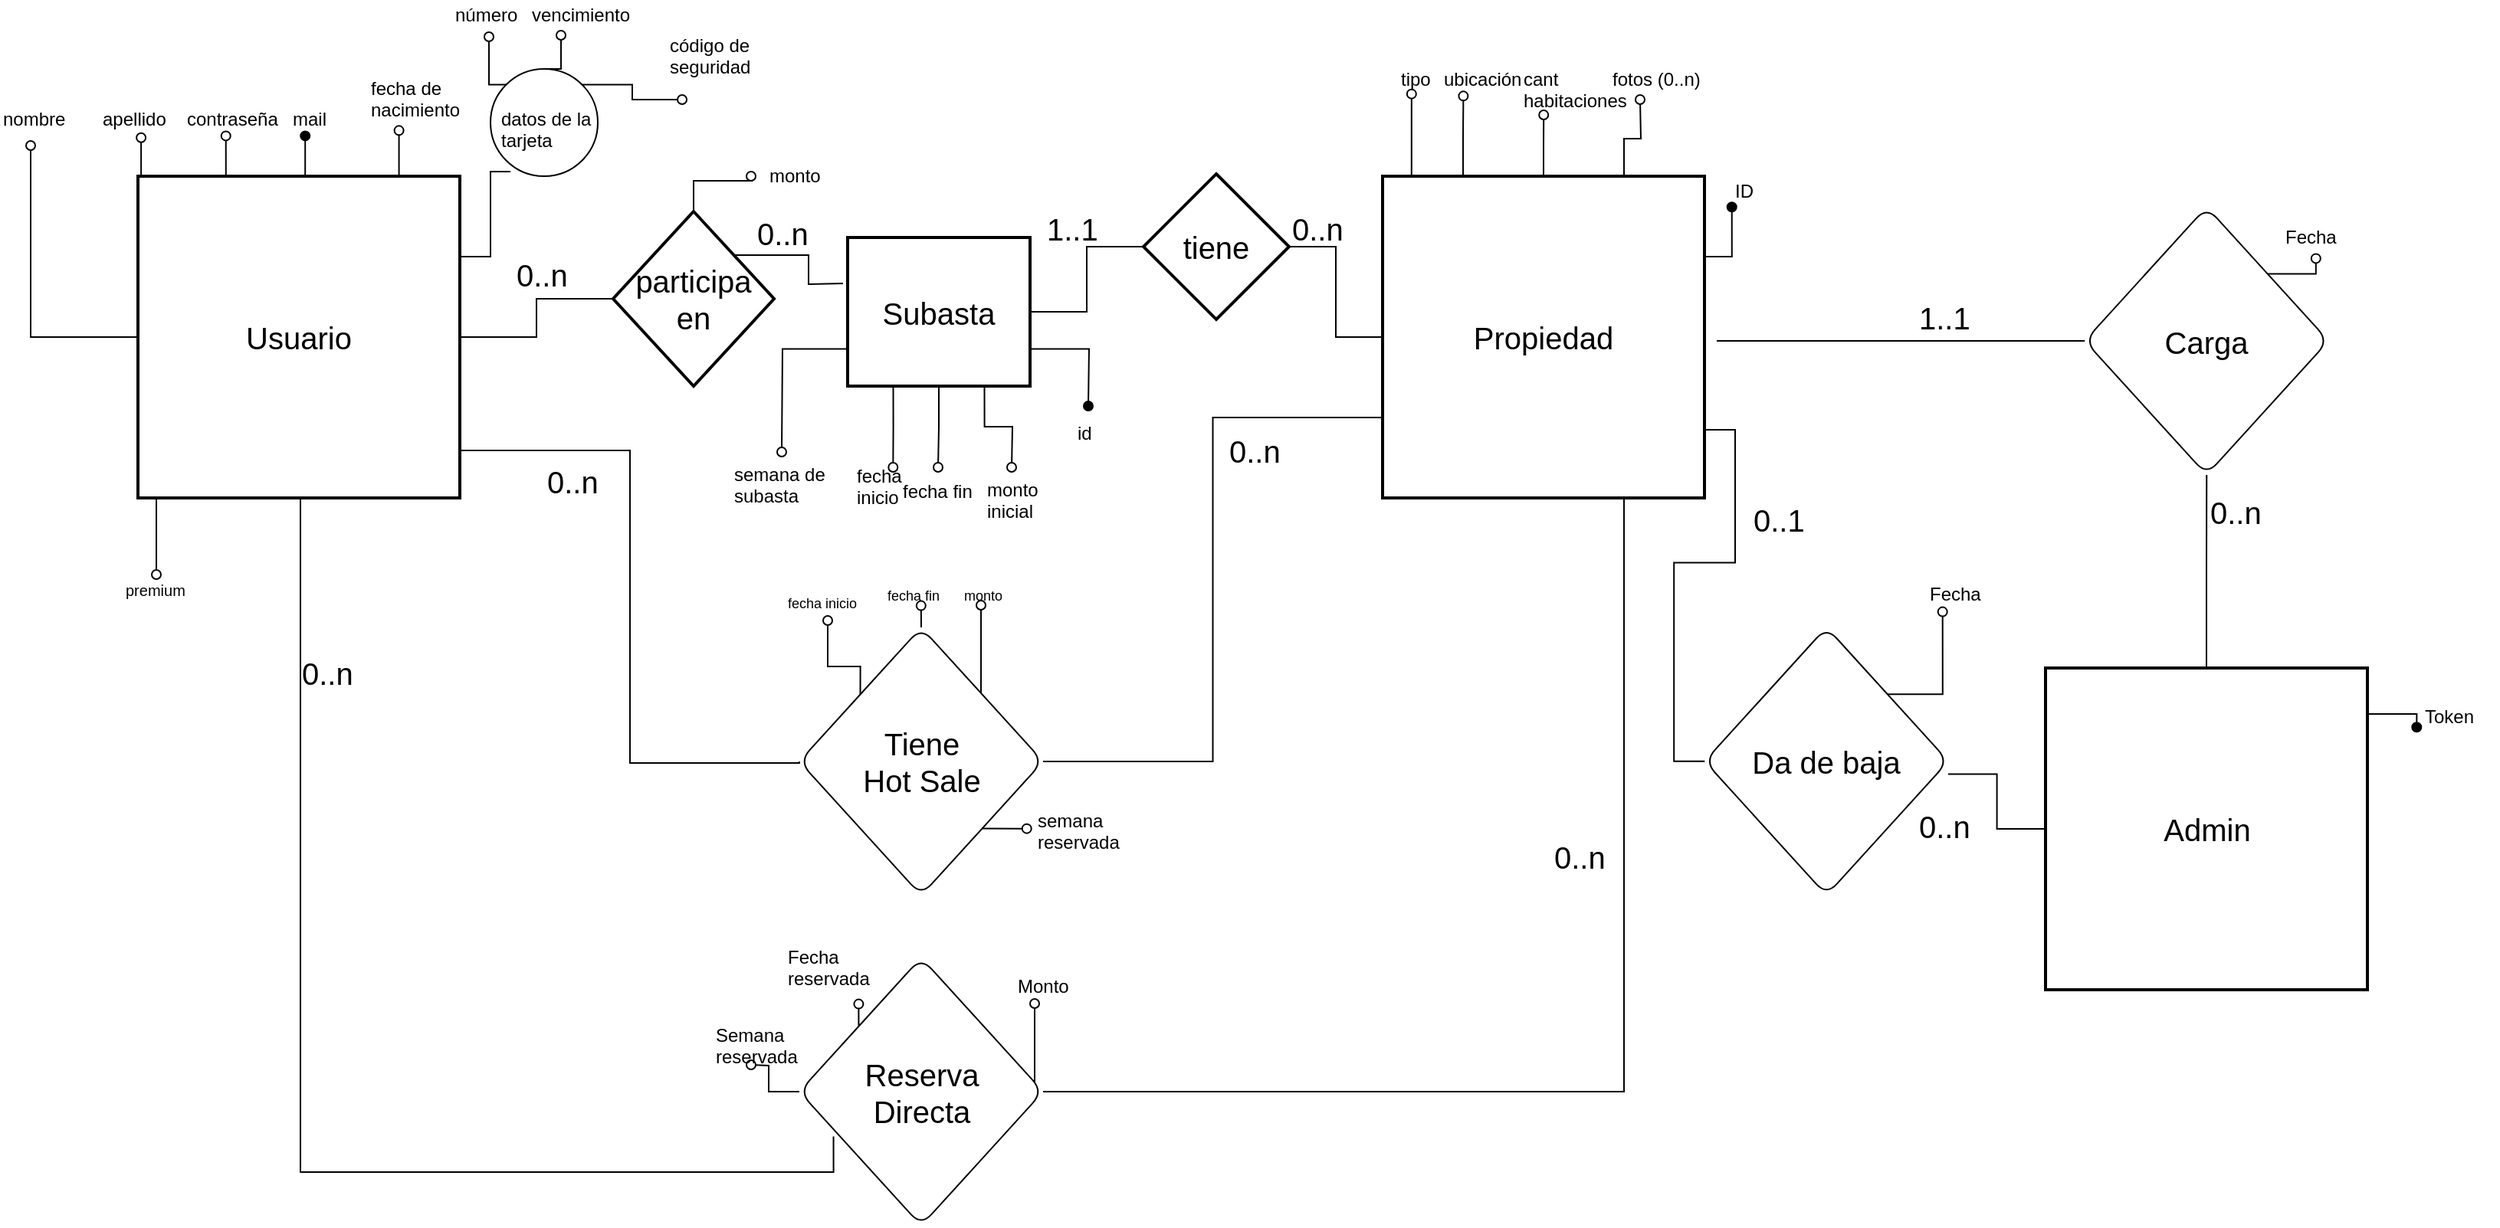 <mxfile version="10.6.7" type="device"><diagram id="D665N-db52aI_Gz46G7H" name="Page-1"><mxGraphModel dx="1667" dy="1604" grid="1" gridSize="10" guides="1" tooltips="1" connect="1" arrows="1" fold="1" page="1" pageScale="1" pageWidth="827" pageHeight="1169" math="0" shadow="0"><root><mxCell id="0"/><mxCell id="1" parent="0"/><mxCell id="ftoHiK1oF4cWpIkDRdAG-30" style="edgeStyle=orthogonalEdgeStyle;rounded=0;orthogonalLoop=1;jettySize=auto;html=1;exitX=1;exitY=0.25;exitDx=0;exitDy=0;entryX=0.186;entryY=0.957;entryDx=0;entryDy=0;entryPerimeter=0;endArrow=none;endFill=0;" parent="1" source="ftoHiK1oF4cWpIkDRdAG-1" target="ftoHiK1oF4cWpIkDRdAG-28" edge="1"><mxGeometry relative="1" as="geometry"/></mxCell><mxCell id="ftoHiK1oF4cWpIkDRdAG-39" style="edgeStyle=orthogonalEdgeStyle;rounded=0;orthogonalLoop=1;jettySize=auto;html=1;exitX=0.25;exitY=1;exitDx=0;exitDy=0;entryX=0.44;entryY=0;entryDx=0;entryDy=0;entryPerimeter=0;endArrow=oval;endFill=0;" parent="1" source="ftoHiK1oF4cWpIkDRdAG-1" target="ftoHiK1oF4cWpIkDRdAG-37" edge="1"><mxGeometry relative="1" as="geometry"><Array as="points"><mxPoint x="-98" y="-260"/></Array></mxGeometry></mxCell><mxCell id="ftoHiK1oF4cWpIkDRdAG-76" style="edgeStyle=orthogonalEdgeStyle;rounded=0;orthogonalLoop=1;jettySize=auto;html=1;entryX=0;entryY=0.5;entryDx=0;entryDy=0;endArrow=none;endFill=0;fontSize=9;" parent="1" source="ftoHiK1oF4cWpIkDRdAG-1" target="ftoHiK1oF4cWpIkDRdAG-75" edge="1"><mxGeometry relative="1" as="geometry"><Array as="points"><mxPoint x="211" y="-291"/><mxPoint x="211" y="-87"/></Array></mxGeometry></mxCell><mxCell id="ftoHiK1oF4cWpIkDRdAG-104" style="edgeStyle=orthogonalEdgeStyle;rounded=0;orthogonalLoop=1;jettySize=auto;html=1;entryX=0.14;entryY=0.667;entryDx=0;entryDy=0;entryPerimeter=0;endArrow=none;endFill=0;fontSize=9;" parent="1" source="ftoHiK1oF4cWpIkDRdAG-1" target="ftoHiK1oF4cWpIkDRdAG-96" edge="1"><mxGeometry relative="1" as="geometry"><Array as="points"><mxPoint x="-4" y="180"/><mxPoint x="344" y="180"/></Array></mxGeometry></mxCell><mxCell id="ftoHiK1oF4cWpIkDRdAG-124" style="edgeStyle=orthogonalEdgeStyle;rounded=0;orthogonalLoop=1;jettySize=auto;html=1;entryX=0.4;entryY=1.35;entryDx=0;entryDy=0;entryPerimeter=0;endArrow=oval;endFill=0;fontSize=12;" parent="1" source="ftoHiK1oF4cWpIkDRdAG-1" target="ftoHiK1oF4cWpIkDRdAG-7" edge="1"><mxGeometry relative="1" as="geometry"/></mxCell><mxCell id="ftoHiK1oF4cWpIkDRdAG-125" style="edgeStyle=orthogonalEdgeStyle;rounded=0;orthogonalLoop=1;jettySize=auto;html=1;exitX=0;exitY=0.25;exitDx=0;exitDy=0;entryX=0.541;entryY=1.094;entryDx=0;entryDy=0;entryPerimeter=0;endArrow=oval;endFill=0;fontSize=12;" parent="1" source="ftoHiK1oF4cWpIkDRdAG-1" target="ftoHiK1oF4cWpIkDRdAG-10" edge="1"><mxGeometry relative="1" as="geometry"><Array as="points"><mxPoint x="-108" y="-417"/></Array></mxGeometry></mxCell><mxCell id="ftoHiK1oF4cWpIkDRdAG-126" style="edgeStyle=orthogonalEdgeStyle;rounded=0;orthogonalLoop=1;jettySize=auto;html=1;exitX=0.25;exitY=0;exitDx=0;exitDy=0;entryX=0.456;entryY=1.035;entryDx=0;entryDy=0;entryPerimeter=0;endArrow=oval;endFill=0;fontSize=12;" parent="1" source="ftoHiK1oF4cWpIkDRdAG-1" target="ftoHiK1oF4cWpIkDRdAG-16" edge="1"><mxGeometry relative="1" as="geometry"/></mxCell><mxCell id="ftoHiK1oF4cWpIkDRdAG-127" style="edgeStyle=orthogonalEdgeStyle;rounded=0;orthogonalLoop=1;jettySize=auto;html=1;exitX=0.75;exitY=0;exitDx=0;exitDy=0;endArrow=oval;endFill=0;fontSize=12;" parent="1" source="ftoHiK1oF4cWpIkDRdAG-1" edge="1"><mxGeometry relative="1" as="geometry"><mxPoint x="60.294" y="-499.824" as="targetPoint"/></mxGeometry></mxCell><mxCell id="ftoHiK1oF4cWpIkDRdAG-128" style="edgeStyle=orthogonalEdgeStyle;rounded=0;orthogonalLoop=1;jettySize=auto;html=1;exitX=0.5;exitY=0;exitDx=0;exitDy=0;entryX=0.337;entryY=1.035;entryDx=0;entryDy=0;entryPerimeter=0;endArrow=oval;endFill=1;fontSize=12;" parent="1" source="ftoHiK1oF4cWpIkDRdAG-1" target="ftoHiK1oF4cWpIkDRdAG-13" edge="1"><mxGeometry relative="1" as="geometry"/></mxCell><mxCell id="kWnN4CEkkl-wpzqK_uxE-13" style="edgeStyle=orthogonalEdgeStyle;rounded=0;orthogonalLoop=1;jettySize=auto;html=1;exitX=1;exitY=0.5;exitDx=0;exitDy=0;entryX=0;entryY=0.5;entryDx=0;entryDy=0;endArrow=none;endFill=0;" edge="1" parent="1" source="ftoHiK1oF4cWpIkDRdAG-1" target="kWnN4CEkkl-wpzqK_uxE-12"><mxGeometry relative="1" as="geometry"/></mxCell><mxCell id="ftoHiK1oF4cWpIkDRdAG-1" value="&lt;font style=&quot;font-size: 20px&quot;&gt;Usuario&lt;/font&gt;" style="strokeWidth=2;rounded=1;arcSize=0;whiteSpace=wrap;html=1;align=center;fontSize=14;" parent="1" vertex="1"><mxGeometry x="-110" y="-470" width="210" height="210" as="geometry"/></mxCell><mxCell id="ftoHiK1oF4cWpIkDRdAG-7" value="&lt;font style=&quot;font-size: 12px;&quot;&gt;nombre&lt;/font&gt;" style="text;html=1;resizable=0;points=[];autosize=1;align=left;verticalAlign=top;spacingTop=-4;fontSize=12;" parent="1" vertex="1"><mxGeometry x="-200" y="-517" width="50" height="20" as="geometry"/></mxCell><mxCell id="ftoHiK1oF4cWpIkDRdAG-10" value="&lt;font style=&quot;font-size: 12px;&quot;&gt;apellido&lt;/font&gt;" style="text;html=1;resizable=0;points=[];autosize=1;align=left;verticalAlign=top;spacingTop=-4;fontSize=12;" parent="1" vertex="1"><mxGeometry x="-135" y="-517" width="50" height="20" as="geometry"/></mxCell><mxCell id="ftoHiK1oF4cWpIkDRdAG-13" value="&lt;span style=&quot;font-size: 12px;&quot;&gt;mail&lt;/span&gt;" style="text;html=1;resizable=0;points=[];autosize=1;align=left;verticalAlign=top;spacingTop=-4;fontSize=12;" parent="1" vertex="1"><mxGeometry x="-11" y="-517" width="30" height="20" as="geometry"/></mxCell><mxCell id="ftoHiK1oF4cWpIkDRdAG-16" value="&lt;span style=&quot;font-size: 12px;&quot;&gt;contraseña&lt;/span&gt;" style="text;html=1;resizable=0;points=[];autosize=1;align=left;verticalAlign=top;spacingTop=-4;fontSize=12;" parent="1" vertex="1"><mxGeometry x="-80" y="-517" width="60" height="20" as="geometry"/></mxCell><mxCell id="ftoHiK1oF4cWpIkDRdAG-19" value="&lt;span style=&quot;font-size: 12px;&quot;&gt;fecha de&lt;br style=&quot;font-size: 12px;&quot;&gt;nacimiento&lt;/span&gt;" style="text;html=1;resizable=0;points=[];autosize=1;align=left;verticalAlign=top;spacingTop=-4;fontSize=12;" parent="1" vertex="1"><mxGeometry x="40" y="-537" width="60" height="30" as="geometry"/></mxCell><mxCell id="ftoHiK1oF4cWpIkDRdAG-34" style="edgeStyle=orthogonalEdgeStyle;rounded=0;orthogonalLoop=1;jettySize=auto;html=1;exitX=0;exitY=0;exitDx=0;exitDy=0;entryX=0.48;entryY=1.2;entryDx=0;entryDy=0;entryPerimeter=0;endArrow=oval;endFill=0;fontSize=12;" parent="1" source="ftoHiK1oF4cWpIkDRdAG-28" target="ftoHiK1oF4cWpIkDRdAG-31" edge="1"><mxGeometry relative="1" as="geometry"/></mxCell><mxCell id="ftoHiK1oF4cWpIkDRdAG-35" style="edgeStyle=orthogonalEdgeStyle;rounded=0;orthogonalLoop=1;jettySize=auto;html=1;exitX=0.5;exitY=0;exitDx=0;exitDy=0;entryX=0.3;entryY=1.15;entryDx=0;entryDy=0;entryPerimeter=0;endArrow=oval;endFill=0;fontSize=12;" parent="1" source="ftoHiK1oF4cWpIkDRdAG-28" target="ftoHiK1oF4cWpIkDRdAG-33" edge="1"><mxGeometry relative="1" as="geometry"/></mxCell><mxCell id="ftoHiK1oF4cWpIkDRdAG-36" style="edgeStyle=orthogonalEdgeStyle;rounded=0;orthogonalLoop=1;jettySize=auto;html=1;exitX=1;exitY=0;exitDx=0;exitDy=0;entryX=0.167;entryY=0.9;entryDx=0;entryDy=0;entryPerimeter=0;endArrow=oval;endFill=0;fontSize=12;" parent="1" source="ftoHiK1oF4cWpIkDRdAG-28" target="ftoHiK1oF4cWpIkDRdAG-32" edge="1"><mxGeometry relative="1" as="geometry"/></mxCell><mxCell id="ftoHiK1oF4cWpIkDRdAG-28" value="" style="ellipse;whiteSpace=wrap;html=1;aspect=fixed;rounded=1;strokeWidth=1;fillColor=none;gradientColor=#ffffff;fontSize=12;" parent="1" vertex="1"><mxGeometry x="120" y="-540" width="70" height="70" as="geometry"/></mxCell><mxCell id="ftoHiK1oF4cWpIkDRdAG-29" value="&lt;font style=&quot;font-size: 12px;&quot;&gt;datos de la&lt;br style=&quot;font-size: 12px;&quot;&gt;tarjeta&lt;/font&gt;&lt;br style=&quot;font-size: 12px;&quot;&gt;" style="text;html=1;resizable=0;points=[];autosize=1;align=left;verticalAlign=top;spacingTop=-4;fontSize=12;" parent="1" vertex="1"><mxGeometry x="125" y="-517" width="60" height="30" as="geometry"/></mxCell><mxCell id="ftoHiK1oF4cWpIkDRdAG-31" value="&lt;span style=&quot;font-size: 12px;&quot;&gt;número&lt;/span&gt;&lt;br style=&quot;font-size: 12px;&quot;&gt;" style="text;html=1;resizable=0;points=[];autosize=1;align=left;verticalAlign=top;spacingTop=-4;fontSize=12;" parent="1" vertex="1"><mxGeometry x="95" y="-585" width="50" height="20" as="geometry"/></mxCell><mxCell id="ftoHiK1oF4cWpIkDRdAG-32" value="&lt;font style=&quot;font-size: 12px;&quot;&gt;código de&lt;br style=&quot;font-size: 12px;&quot;&gt;seguridad&lt;br style=&quot;font-size: 12px;&quot;&gt;&lt;/font&gt;&lt;br style=&quot;font-size: 12px;&quot;&gt;" style="text;html=1;resizable=0;points=[];autosize=1;align=left;verticalAlign=top;spacingTop=-4;fontSize=12;" parent="1" vertex="1"><mxGeometry x="235" y="-565" width="60" height="50" as="geometry"/></mxCell><mxCell id="ftoHiK1oF4cWpIkDRdAG-33" value="&lt;span style=&quot;font-size: 12px;&quot;&gt;vencimiento&lt;/span&gt;&lt;br style=&quot;font-size: 12px;&quot;&gt;" style="text;html=1;resizable=0;points=[];autosize=1;align=left;verticalAlign=top;spacingTop=-4;fontSize=12;" parent="1" vertex="1"><mxGeometry x="145" y="-585" width="70" height="20" as="geometry"/></mxCell><mxCell id="ftoHiK1oF4cWpIkDRdAG-37" value="&lt;span style=&quot;font-size: 10px&quot;&gt;premium&lt;/span&gt;&lt;br&gt;" style="text;html=1;resizable=0;points=[];autosize=1;align=left;verticalAlign=top;spacingTop=-4;" parent="1" vertex="1"><mxGeometry x="-120" y="-210" width="50" height="20" as="geometry"/></mxCell><mxCell id="ftoHiK1oF4cWpIkDRdAG-48" style="edgeStyle=orthogonalEdgeStyle;rounded=0;orthogonalLoop=1;jettySize=auto;html=1;exitX=0.25;exitY=0;exitDx=0;exitDy=0;entryX=0.297;entryY=0.966;entryDx=0;entryDy=0;entryPerimeter=0;endArrow=oval;endFill=0;fontSize=12;" parent="1" source="ftoHiK1oF4cWpIkDRdAG-41" target="ftoHiK1oF4cWpIkDRdAG-42" edge="1"><mxGeometry relative="1" as="geometry"><Array as="points"><mxPoint x="721" y="-470"/></Array></mxGeometry></mxCell><mxCell id="ftoHiK1oF4cWpIkDRdAG-49" style="edgeStyle=orthogonalEdgeStyle;rounded=0;orthogonalLoop=1;jettySize=auto;html=1;exitX=0.25;exitY=0;exitDx=0;exitDy=0;entryX=0.245;entryY=1.034;entryDx=0;entryDy=0;entryPerimeter=0;endArrow=oval;endFill=0;fontSize=12;" parent="1" source="ftoHiK1oF4cWpIkDRdAG-41" target="ftoHiK1oF4cWpIkDRdAG-43" edge="1"><mxGeometry relative="1" as="geometry"/></mxCell><mxCell id="ftoHiK1oF4cWpIkDRdAG-53" style="edgeStyle=orthogonalEdgeStyle;rounded=0;orthogonalLoop=1;jettySize=auto;html=1;exitX=0.5;exitY=0;exitDx=0;exitDy=0;endArrow=oval;endFill=0;fontSize=12;" parent="1" source="ftoHiK1oF4cWpIkDRdAG-41" edge="1"><mxGeometry relative="1" as="geometry"><mxPoint x="807.103" y="-510" as="targetPoint"/></mxGeometry></mxCell><mxCell id="ftoHiK1oF4cWpIkDRdAG-54" style="edgeStyle=orthogonalEdgeStyle;rounded=0;orthogonalLoop=1;jettySize=auto;html=1;exitX=0.75;exitY=0;exitDx=0;exitDy=0;endArrow=oval;endFill=0;fontSize=12;" parent="1" source="ftoHiK1oF4cWpIkDRdAG-41" edge="1"><mxGeometry relative="1" as="geometry"><mxPoint x="870" y="-520" as="targetPoint"/></mxGeometry></mxCell><mxCell id="ftoHiK1oF4cWpIkDRdAG-56" style="edgeStyle=orthogonalEdgeStyle;rounded=0;orthogonalLoop=1;jettySize=auto;html=1;exitX=1;exitY=0.25;exitDx=0;exitDy=0;endArrow=oval;endFill=1;fontSize=9;" parent="1" source="ftoHiK1oF4cWpIkDRdAG-41" edge="1"><mxGeometry relative="1" as="geometry"><mxPoint x="929.862" y="-449.897" as="targetPoint"/></mxGeometry></mxCell><mxCell id="kWnN4CEkkl-wpzqK_uxE-10" style="edgeStyle=orthogonalEdgeStyle;rounded=0;orthogonalLoop=1;jettySize=auto;html=1;entryX=1;entryY=0.5;entryDx=0;entryDy=0;endArrow=none;endFill=0;" edge="1" parent="1" source="ftoHiK1oF4cWpIkDRdAG-41" target="kWnN4CEkkl-wpzqK_uxE-9"><mxGeometry relative="1" as="geometry"/></mxCell><mxCell id="ftoHiK1oF4cWpIkDRdAG-41" value="&lt;font style=&quot;font-size: 20px&quot;&gt;Propiedad&lt;/font&gt;" style="strokeWidth=2;rounded=1;arcSize=0;whiteSpace=wrap;html=1;align=center;fontSize=14;" parent="1" vertex="1"><mxGeometry x="702" y="-470" width="210" height="210" as="geometry"/></mxCell><mxCell id="ftoHiK1oF4cWpIkDRdAG-42" value="&lt;span style=&quot;font-size: 12px;&quot;&gt;tipo&lt;/span&gt;&lt;br style=&quot;font-size: 12px;&quot;&gt;" style="text;html=1;resizable=0;points=[];autosize=1;align=left;verticalAlign=top;spacingTop=-4;fontSize=12;" parent="1" vertex="1"><mxGeometry x="712" y="-543" width="30" height="20" as="geometry"/></mxCell><mxCell id="ftoHiK1oF4cWpIkDRdAG-43" value="&lt;span style=&quot;font-size: 12px;&quot;&gt;ubicación&lt;/span&gt;&lt;br style=&quot;font-size: 12px;&quot;&gt;" style="text;html=1;resizable=0;points=[];autosize=1;align=left;verticalAlign=top;spacingTop=-4;fontSize=12;" parent="1" vertex="1"><mxGeometry x="740" y="-543" width="60" height="20" as="geometry"/></mxCell><mxCell id="ftoHiK1oF4cWpIkDRdAG-44" value="&lt;font style=&quot;font-size: 12px;&quot;&gt;cant&lt;br style=&quot;font-size: 12px;&quot;&gt;habitaciones&lt;/font&gt;&lt;br style=&quot;font-size: 12px;&quot;&gt;" style="text;html=1;resizable=0;points=[];autosize=1;align=left;verticalAlign=top;spacingTop=-4;fontSize=12;" parent="1" vertex="1"><mxGeometry x="792" y="-543" width="70" height="30" as="geometry"/></mxCell><mxCell id="ftoHiK1oF4cWpIkDRdAG-45" value="fotos (0..n)&lt;br style=&quot;font-size: 12px;&quot;&gt;" style="text;html=1;resizable=0;points=[];autosize=1;align=left;verticalAlign=top;spacingTop=-4;fontSize=12;" parent="1" vertex="1"><mxGeometry x="850" y="-543" width="60" height="10" as="geometry"/></mxCell><mxCell id="ftoHiK1oF4cWpIkDRdAG-47" value="ID" style="text;html=1;resizable=0;points=[];autosize=1;align=left;verticalAlign=top;spacingTop=-4;fontSize=12;" parent="1" vertex="1"><mxGeometry x="930" y="-470" width="20" height="10" as="geometry"/></mxCell><mxCell id="ftoHiK1oF4cWpIkDRdAG-78" style="edgeStyle=orthogonalEdgeStyle;rounded=0;orthogonalLoop=1;jettySize=auto;html=1;entryX=0;entryY=0.75;entryDx=0;entryDy=0;endArrow=none;endFill=0;fontSize=9;" parent="1" source="ftoHiK1oF4cWpIkDRdAG-75" target="ftoHiK1oF4cWpIkDRdAG-41" edge="1"><mxGeometry relative="1" as="geometry"/></mxCell><mxCell id="ftoHiK1oF4cWpIkDRdAG-91" style="edgeStyle=orthogonalEdgeStyle;rounded=0;orthogonalLoop=1;jettySize=auto;html=1;exitX=0;exitY=0;exitDx=0;exitDy=0;endArrow=oval;endFill=0;fontSize=9;" parent="1" source="ftoHiK1oF4cWpIkDRdAG-75" edge="1"><mxGeometry relative="1" as="geometry"><mxPoint x="340" y="-180" as="targetPoint"/><Array as="points"><mxPoint x="362" y="-150"/><mxPoint x="340" y="-150"/></Array></mxGeometry></mxCell><mxCell id="ftoHiK1oF4cWpIkDRdAG-92" style="edgeStyle=orthogonalEdgeStyle;rounded=0;orthogonalLoop=1;jettySize=auto;html=1;exitX=0.5;exitY=0;exitDx=0;exitDy=0;endArrow=oval;endFill=0;fontSize=9;" parent="1" source="ftoHiK1oF4cWpIkDRdAG-75" edge="1"><mxGeometry relative="1" as="geometry"><mxPoint x="400.897" y="-189.69" as="targetPoint"/></mxGeometry></mxCell><mxCell id="ftoHiK1oF4cWpIkDRdAG-95" style="edgeStyle=orthogonalEdgeStyle;rounded=0;orthogonalLoop=1;jettySize=auto;html=1;endArrow=oval;endFill=0;fontSize=9;" parent="1" source="ftoHiK1oF4cWpIkDRdAG-75" edge="1"><mxGeometry relative="1" as="geometry"><mxPoint x="440" y="-190" as="targetPoint"/><Array as="points"><mxPoint x="440" y="-175"/><mxPoint x="440" y="-175"/></Array></mxGeometry></mxCell><mxCell id="kWnN4CEkkl-wpzqK_uxE-20" style="edgeStyle=orthogonalEdgeStyle;rounded=0;orthogonalLoop=1;jettySize=auto;html=1;exitX=1;exitY=1;exitDx=0;exitDy=0;endArrow=oval;endFill=0;" edge="1" parent="1" source="ftoHiK1oF4cWpIkDRdAG-75"><mxGeometry relative="1" as="geometry"><mxPoint x="469.862" y="-44.172" as="targetPoint"/></mxGeometry></mxCell><mxCell id="ftoHiK1oF4cWpIkDRdAG-75" value="&lt;font style=&quot;font-size: 20px&quot;&gt;Tiene&lt;br&gt;Hot Sale&lt;br&gt;&lt;/font&gt;" style="rhombus;whiteSpace=wrap;html=1;rounded=1;strokeWidth=1;fillColor=none;gradientColor=#ffffff;fontSize=9;" parent="1" vertex="1"><mxGeometry x="321.5" y="-175.5" width="159" height="175" as="geometry"/></mxCell><mxCell id="ftoHiK1oF4cWpIkDRdAG-79" value="&lt;font style=&quot;font-size: 20px&quot;&gt;0..n&lt;/font&gt;" style="text;html=1;resizable=0;points=[];autosize=1;align=left;verticalAlign=top;spacingTop=-4;fontSize=9;" parent="1" vertex="1"><mxGeometry x="155" y="-285" width="50" height="20" as="geometry"/></mxCell><mxCell id="ftoHiK1oF4cWpIkDRdAG-80" value="&lt;font style=&quot;font-size: 20px&quot;&gt;0..n&lt;/font&gt;" style="text;html=1;resizable=0;points=[];autosize=1;align=left;verticalAlign=top;spacingTop=-4;fontSize=9;" parent="1" vertex="1"><mxGeometry x="600" y="-305" width="50" height="20" as="geometry"/></mxCell><mxCell id="ftoHiK1oF4cWpIkDRdAG-81" value="fecha inicio" style="text;html=1;resizable=0;points=[];autosize=1;align=left;verticalAlign=top;spacingTop=-4;fontSize=9;" parent="1" vertex="1"><mxGeometry x="312" y="-199.5" width="60" height="10" as="geometry"/></mxCell><mxCell id="ftoHiK1oF4cWpIkDRdAG-82" value="fecha fin" style="text;html=1;resizable=0;points=[];autosize=1;align=left;verticalAlign=top;spacingTop=-4;fontSize=9;" parent="1" vertex="1"><mxGeometry x="377" y="-204.5" width="50" height="10" as="geometry"/></mxCell><mxCell id="ftoHiK1oF4cWpIkDRdAG-83" value="monto" style="text;html=1;resizable=0;points=[];autosize=1;align=left;verticalAlign=top;spacingTop=-4;fontSize=9;" parent="1" vertex="1"><mxGeometry x="427" y="-204.5" width="40" height="10" as="geometry"/></mxCell><mxCell id="ftoHiK1oF4cWpIkDRdAG-100" style="edgeStyle=orthogonalEdgeStyle;rounded=0;orthogonalLoop=1;jettySize=auto;html=1;endArrow=oval;endFill=0;fontSize=12;" parent="1" source="ftoHiK1oF4cWpIkDRdAG-96" edge="1"><mxGeometry relative="1" as="geometry"><mxPoint x="290" y="110.0" as="targetPoint"/></mxGeometry></mxCell><mxCell id="ftoHiK1oF4cWpIkDRdAG-101" style="edgeStyle=orthogonalEdgeStyle;rounded=0;orthogonalLoop=1;jettySize=auto;html=1;exitX=0;exitY=0;exitDx=0;exitDy=0;endArrow=oval;endFill=0;fontSize=12;" parent="1" source="ftoHiK1oF4cWpIkDRdAG-96" edge="1"><mxGeometry relative="1" as="geometry"><mxPoint x="360.207" y="70.31" as="targetPoint"/></mxGeometry></mxCell><mxCell id="ftoHiK1oF4cWpIkDRdAG-103" style="edgeStyle=orthogonalEdgeStyle;rounded=0;orthogonalLoop=1;jettySize=auto;html=1;endArrow=oval;endFill=0;fontSize=12;" parent="1" source="ftoHiK1oF4cWpIkDRdAG-96" edge="1"><mxGeometry relative="1" as="geometry"><mxPoint x="475" y="70" as="targetPoint"/><Array as="points"><mxPoint x="460" y="120"/><mxPoint x="460" y="120"/></Array></mxGeometry></mxCell><mxCell id="ftoHiK1oF4cWpIkDRdAG-107" style="edgeStyle=orthogonalEdgeStyle;rounded=0;orthogonalLoop=1;jettySize=auto;html=1;entryX=0.75;entryY=1;entryDx=0;entryDy=0;endArrow=none;endFill=0;fontSize=9;" parent="1" source="ftoHiK1oF4cWpIkDRdAG-96" target="ftoHiK1oF4cWpIkDRdAG-41" edge="1"><mxGeometry relative="1" as="geometry"/></mxCell><mxCell id="ftoHiK1oF4cWpIkDRdAG-96" value="&lt;font style=&quot;font-size: 20px&quot;&gt;Reserva&lt;br&gt;Directa&lt;br&gt;&lt;/font&gt;" style="rhombus;whiteSpace=wrap;html=1;rounded=1;strokeWidth=1;fillColor=none;gradientColor=#ffffff;fontSize=9;" parent="1" vertex="1"><mxGeometry x="321.5" y="40" width="159" height="175" as="geometry"/></mxCell><mxCell id="ftoHiK1oF4cWpIkDRdAG-97" value="Semana&lt;br style=&quot;font-size: 12px;&quot;&gt;reservada&lt;br style=&quot;font-size: 12px;&quot;&gt;" style="text;html=1;resizable=0;points=[];autosize=1;align=left;verticalAlign=top;spacingTop=-4;fontSize=12;" parent="1" vertex="1"><mxGeometry x="265" y="81" width="60" height="20" as="geometry"/></mxCell><mxCell id="ftoHiK1oF4cWpIkDRdAG-98" value="Fecha&lt;br style=&quot;font-size: 12px;&quot;&gt;reservada&lt;br style=&quot;font-size: 12px;&quot;&gt;" style="text;html=1;resizable=0;points=[];autosize=1;align=left;verticalAlign=top;spacingTop=-4;fontSize=12;" parent="1" vertex="1"><mxGeometry x="312" y="30" width="60" height="20" as="geometry"/></mxCell><mxCell id="ftoHiK1oF4cWpIkDRdAG-99" value="Monto" style="text;html=1;resizable=0;points=[];autosize=1;align=left;verticalAlign=top;spacingTop=-4;fontSize=12;" parent="1" vertex="1"><mxGeometry x="462" y="49" width="40" height="10" as="geometry"/></mxCell><mxCell id="ftoHiK1oF4cWpIkDRdAG-106" value="&lt;font style=&quot;font-size: 20px&quot;&gt;0..n&lt;/font&gt;" style="text;html=1;resizable=0;points=[];autosize=1;align=left;verticalAlign=top;spacingTop=-4;fontSize=9;" parent="1" vertex="1"><mxGeometry x="-5" y="-160" width="50" height="20" as="geometry"/></mxCell><mxCell id="ftoHiK1oF4cWpIkDRdAG-108" value="&lt;font style=&quot;font-size: 20px&quot;&gt;0..n&lt;/font&gt;" style="text;html=1;resizable=0;points=[];autosize=1;align=left;verticalAlign=top;spacingTop=-4;fontSize=9;" parent="1" vertex="1"><mxGeometry x="812.206" y="-40" width="50" height="20" as="geometry"/></mxCell><mxCell id="ftoHiK1oF4cWpIkDRdAG-113" style="edgeStyle=orthogonalEdgeStyle;rounded=0;orthogonalLoop=1;jettySize=auto;html=1;exitX=1;exitY=0.25;exitDx=0;exitDy=0;entryX=-0.067;entryY=0.833;entryDx=0;entryDy=0;entryPerimeter=0;endArrow=oval;endFill=1;fontSize=9;" parent="1" source="ftoHiK1oF4cWpIkDRdAG-109" target="ftoHiK1oF4cWpIkDRdAG-111" edge="1"><mxGeometry relative="1" as="geometry"><Array as="points"><mxPoint x="1345" y="-119"/></Array></mxGeometry></mxCell><mxCell id="ftoHiK1oF4cWpIkDRdAG-117" style="edgeStyle=orthogonalEdgeStyle;rounded=0;orthogonalLoop=1;jettySize=auto;html=1;entryX=0.5;entryY=1;entryDx=0;entryDy=0;endArrow=none;endFill=0;fontSize=9;" parent="1" source="ftoHiK1oF4cWpIkDRdAG-109" target="ftoHiK1oF4cWpIkDRdAG-115" edge="1"><mxGeometry relative="1" as="geometry"/></mxCell><mxCell id="ftoHiK1oF4cWpIkDRdAG-119" style="edgeStyle=orthogonalEdgeStyle;rounded=0;orthogonalLoop=1;jettySize=auto;html=1;entryX=0.999;entryY=0.548;entryDx=0;entryDy=0;entryPerimeter=0;endArrow=none;endFill=0;fontSize=9;" parent="1" source="ftoHiK1oF4cWpIkDRdAG-109" target="ftoHiK1oF4cWpIkDRdAG-116" edge="1"><mxGeometry relative="1" as="geometry"/></mxCell><mxCell id="ftoHiK1oF4cWpIkDRdAG-109" value="&lt;font style=&quot;font-size: 20px&quot;&gt;Admin&lt;/font&gt;" style="strokeWidth=2;rounded=1;arcSize=0;whiteSpace=wrap;html=1;align=center;fontSize=14;" parent="1" vertex="1"><mxGeometry x="1134.5" y="-149" width="210" height="210" as="geometry"/></mxCell><mxCell id="ftoHiK1oF4cWpIkDRdAG-111" value="Token" style="text;html=1;resizable=0;points=[];autosize=1;align=left;verticalAlign=top;spacingTop=-4;fontSize=12;" parent="1" vertex="1"><mxGeometry x="1380" y="-127" width="50" height="20" as="geometry"/></mxCell><mxCell id="ftoHiK1oF4cWpIkDRdAG-118" style="edgeStyle=orthogonalEdgeStyle;rounded=0;orthogonalLoop=1;jettySize=auto;html=1;endArrow=none;endFill=0;fontSize=9;" parent="1" source="ftoHiK1oF4cWpIkDRdAG-115" edge="1"><mxGeometry relative="1" as="geometry"><mxPoint x="920" y="-362.5" as="targetPoint"/></mxGeometry></mxCell><mxCell id="ftoHiK1oF4cWpIkDRdAG-139" style="edgeStyle=orthogonalEdgeStyle;rounded=0;orthogonalLoop=1;jettySize=auto;html=1;exitX=1;exitY=0;exitDx=0;exitDy=0;entryX=0.438;entryY=1.185;entryDx=0;entryDy=0;entryPerimeter=0;endArrow=oval;endFill=0;fontSize=12;" parent="1" source="ftoHiK1oF4cWpIkDRdAG-115" target="ftoHiK1oF4cWpIkDRdAG-133" edge="1"><mxGeometry relative="1" as="geometry"/></mxCell><mxCell id="ftoHiK1oF4cWpIkDRdAG-115" value="&lt;font style=&quot;font-size: 20px&quot;&gt;Carga&lt;br&gt;&lt;/font&gt;" style="rhombus;whiteSpace=wrap;html=1;rounded=1;strokeWidth=1;fillColor=none;gradientColor=#ffffff;fontSize=9;" parent="1" vertex="1"><mxGeometry x="1160.118" y="-450" width="159" height="175" as="geometry"/></mxCell><mxCell id="ftoHiK1oF4cWpIkDRdAG-120" style="edgeStyle=orthogonalEdgeStyle;rounded=0;orthogonalLoop=1;jettySize=auto;html=1;entryX=1;entryY=0.788;entryDx=0;entryDy=0;entryPerimeter=0;endArrow=none;endFill=0;fontSize=9;" parent="1" source="ftoHiK1oF4cWpIkDRdAG-116" target="ftoHiK1oF4cWpIkDRdAG-41" edge="1"><mxGeometry relative="1" as="geometry"/></mxCell><mxCell id="ftoHiK1oF4cWpIkDRdAG-138" style="edgeStyle=orthogonalEdgeStyle;rounded=0;orthogonalLoop=1;jettySize=auto;html=1;exitX=1;exitY=0;exitDx=0;exitDy=0;entryX=0.207;entryY=1.065;entryDx=0;entryDy=0;entryPerimeter=0;endArrow=oval;endFill=0;fontSize=12;" parent="1" source="ftoHiK1oF4cWpIkDRdAG-116" target="ftoHiK1oF4cWpIkDRdAG-137" edge="1"><mxGeometry relative="1" as="geometry"><Array as="points"><mxPoint x="1067" y="-132"/></Array></mxGeometry></mxCell><mxCell id="ftoHiK1oF4cWpIkDRdAG-116" value="&lt;font style=&quot;font-size: 20px&quot;&gt;Da de baja&lt;br&gt;&lt;/font&gt;" style="rhombus;whiteSpace=wrap;html=1;rounded=1;strokeWidth=1;fillColor=none;gradientColor=#ffffff;fontSize=9;" parent="1" vertex="1"><mxGeometry x="912.118" y="-175.647" width="159" height="175" as="geometry"/></mxCell><mxCell id="ftoHiK1oF4cWpIkDRdAG-121" value="&lt;font style=&quot;font-size: 20px&quot;&gt;1..1&lt;/font&gt;" style="text;html=1;resizable=0;points=[];autosize=1;align=left;verticalAlign=top;spacingTop=-4;fontSize=9;" parent="1" vertex="1"><mxGeometry x="1050.206" y="-392.5" width="50" height="20" as="geometry"/></mxCell><mxCell id="ftoHiK1oF4cWpIkDRdAG-122" value="&lt;font style=&quot;font-size: 20px&quot;&gt;0..1&lt;/font&gt;" style="text;html=1;resizable=0;points=[];autosize=1;align=left;verticalAlign=top;spacingTop=-4;fontSize=9;" parent="1" vertex="1"><mxGeometry x="941.706" y="-260" width="50" height="20" as="geometry"/></mxCell><mxCell id="ftoHiK1oF4cWpIkDRdAG-133" value="Fecha" style="text;html=1;resizable=0;points=[];autosize=1;align=left;verticalAlign=top;spacingTop=-4;fontSize=12;" parent="1" vertex="1"><mxGeometry x="1289" y="-440" width="50" height="20" as="geometry"/></mxCell><mxCell id="ftoHiK1oF4cWpIkDRdAG-137" value="Fecha" style="text;html=1;resizable=0;points=[];autosize=1;align=left;verticalAlign=top;spacingTop=-4;fontSize=12;" parent="1" vertex="1"><mxGeometry x="1057" y="-207" width="50" height="20" as="geometry"/></mxCell><mxCell id="ftoHiK1oF4cWpIkDRdAG-140" value="&lt;font style=&quot;font-size: 20px&quot;&gt;0..n&lt;/font&gt;" style="text;html=1;resizable=0;points=[];autosize=1;align=left;verticalAlign=top;spacingTop=-4;fontSize=9;" parent="1" vertex="1"><mxGeometry x="1050.206" y="-60" width="50" height="20" as="geometry"/></mxCell><mxCell id="ftoHiK1oF4cWpIkDRdAG-141" value="&lt;font style=&quot;font-size: 20px&quot;&gt;0..n&lt;/font&gt;" style="text;html=1;resizable=0;points=[];autosize=1;align=left;verticalAlign=top;spacingTop=-4;fontSize=9;" parent="1" vertex="1"><mxGeometry x="1240.206" y="-265" width="50" height="20" as="geometry"/></mxCell><mxCell id="kWnN4CEkkl-wpzqK_uxE-3" style="edgeStyle=orthogonalEdgeStyle;rounded=0;orthogonalLoop=1;jettySize=auto;html=1;exitX=0.25;exitY=1;exitDx=0;exitDy=0;endArrow=oval;endFill=0;" edge="1" parent="1" source="kWnN4CEkkl-wpzqK_uxE-1"><mxGeometry relative="1" as="geometry"><mxPoint x="382.647" y="-280" as="targetPoint"/></mxGeometry></mxCell><mxCell id="kWnN4CEkkl-wpzqK_uxE-5" style="edgeStyle=orthogonalEdgeStyle;rounded=0;orthogonalLoop=1;jettySize=auto;html=1;exitX=0.5;exitY=1;exitDx=0;exitDy=0;endArrow=oval;endFill=0;" edge="1" parent="1" source="kWnN4CEkkl-wpzqK_uxE-1"><mxGeometry relative="1" as="geometry"><mxPoint x="412" y="-280" as="targetPoint"/><Array as="points"><mxPoint x="413" y="-306"/><mxPoint x="412" y="-306"/></Array></mxGeometry></mxCell><mxCell id="kWnN4CEkkl-wpzqK_uxE-7" style="edgeStyle=orthogonalEdgeStyle;rounded=0;orthogonalLoop=1;jettySize=auto;html=1;exitX=0.75;exitY=1;exitDx=0;exitDy=0;endArrow=oval;endFill=0;" edge="1" parent="1" source="kWnN4CEkkl-wpzqK_uxE-1"><mxGeometry relative="1" as="geometry"><mxPoint x="460" y="-280" as="targetPoint"/></mxGeometry></mxCell><mxCell id="kWnN4CEkkl-wpzqK_uxE-15" style="edgeStyle=orthogonalEdgeStyle;rounded=0;orthogonalLoop=1;jettySize=auto;html=1;exitX=1;exitY=0.75;exitDx=0;exitDy=0;endArrow=oval;endFill=1;" edge="1" parent="1" source="kWnN4CEkkl-wpzqK_uxE-1"><mxGeometry relative="1" as="geometry"><mxPoint x="510" y="-320" as="targetPoint"/></mxGeometry></mxCell><mxCell id="kWnN4CEkkl-wpzqK_uxE-23" style="edgeStyle=orthogonalEdgeStyle;rounded=0;orthogonalLoop=1;jettySize=auto;html=1;exitX=0;exitY=0.75;exitDx=0;exitDy=0;endArrow=oval;endFill=0;" edge="1" parent="1" source="kWnN4CEkkl-wpzqK_uxE-1"><mxGeometry relative="1" as="geometry"><mxPoint x="310" y="-290" as="targetPoint"/></mxGeometry></mxCell><mxCell id="kWnN4CEkkl-wpzqK_uxE-1" value="&lt;font style=&quot;font-size: 20px&quot;&gt;Subasta&lt;/font&gt;" style="strokeWidth=2;rounded=1;arcSize=0;whiteSpace=wrap;html=1;align=center;fontSize=14;" vertex="1" parent="1"><mxGeometry x="353" y="-430" width="119" height="97" as="geometry"/></mxCell><mxCell id="kWnN4CEkkl-wpzqK_uxE-4" value="fecha&lt;br&gt;inicio" style="text;html=1;resizable=0;points=[];autosize=1;align=left;verticalAlign=top;spacingTop=-4;" vertex="1" parent="1"><mxGeometry x="357" y="-284" width="40" height="30" as="geometry"/></mxCell><mxCell id="kWnN4CEkkl-wpzqK_uxE-6" value="fecha fin" style="text;html=1;resizable=0;points=[];autosize=1;align=left;verticalAlign=top;spacingTop=-4;" vertex="1" parent="1"><mxGeometry x="387" y="-274" width="60" height="20" as="geometry"/></mxCell><mxCell id="kWnN4CEkkl-wpzqK_uxE-8" value="monto&lt;br&gt;inicial" style="text;html=1;resizable=0;points=[];autosize=1;align=left;verticalAlign=top;spacingTop=-4;fontSize=12;" vertex="1" parent="1"><mxGeometry x="442" y="-274.941" width="50" height="30" as="geometry"/></mxCell><mxCell id="kWnN4CEkkl-wpzqK_uxE-11" style="edgeStyle=orthogonalEdgeStyle;rounded=0;orthogonalLoop=1;jettySize=auto;html=1;entryX=1;entryY=0.5;entryDx=0;entryDy=0;endArrow=none;endFill=0;" edge="1" parent="1" source="kWnN4CEkkl-wpzqK_uxE-9" target="kWnN4CEkkl-wpzqK_uxE-1"><mxGeometry relative="1" as="geometry"/></mxCell><mxCell id="kWnN4CEkkl-wpzqK_uxE-9" value="&lt;font style=&quot;font-size: 20px&quot;&gt;tiene&lt;/font&gt;" style="shape=rhombus;strokeWidth=2;fontSize=17;perimeter=rhombusPerimeter;whiteSpace=wrap;html=1;align=center;fontSize=14;" vertex="1" parent="1"><mxGeometry x="546" y="-471.5" width="95" height="95" as="geometry"/></mxCell><mxCell id="kWnN4CEkkl-wpzqK_uxE-14" style="edgeStyle=orthogonalEdgeStyle;rounded=0;orthogonalLoop=1;jettySize=auto;html=1;exitX=1;exitY=0;exitDx=0;exitDy=0;endArrow=none;endFill=0;" edge="1" parent="1" source="kWnN4CEkkl-wpzqK_uxE-12"><mxGeometry relative="1" as="geometry"><mxPoint x="350" y="-400" as="targetPoint"/></mxGeometry></mxCell><mxCell id="kWnN4CEkkl-wpzqK_uxE-25" style="edgeStyle=orthogonalEdgeStyle;rounded=0;orthogonalLoop=1;jettySize=auto;html=1;exitX=0.5;exitY=0;exitDx=0;exitDy=0;endArrow=oval;endFill=0;" edge="1" parent="1" source="kWnN4CEkkl-wpzqK_uxE-12"><mxGeometry relative="1" as="geometry"><mxPoint x="290" y="-470" as="targetPoint"/></mxGeometry></mxCell><mxCell id="kWnN4CEkkl-wpzqK_uxE-12" value="&lt;font style=&quot;font-size: 20px&quot;&gt;participa en&lt;/font&gt;" style="shape=rhombus;strokeWidth=2;fontSize=17;perimeter=rhombusPerimeter;whiteSpace=wrap;html=1;align=center;fontSize=14;" vertex="1" parent="1"><mxGeometry x="200" y="-447" width="105" height="114" as="geometry"/></mxCell><mxCell id="kWnN4CEkkl-wpzqK_uxE-16" value="id" style="text;html=1;resizable=0;points=[];autosize=1;align=left;verticalAlign=top;spacingTop=-4;" vertex="1" parent="1"><mxGeometry x="501" y="-312" width="20" height="20" as="geometry"/></mxCell><mxCell id="kWnN4CEkkl-wpzqK_uxE-21" value="semana&lt;br&gt;reservada" style="text;html=1;resizable=0;points=[];autosize=1;align=left;verticalAlign=top;spacingTop=-4;" vertex="1" parent="1"><mxGeometry x="475" y="-59" width="70" height="30" as="geometry"/></mxCell><mxCell id="kWnN4CEkkl-wpzqK_uxE-24" value="semana de&lt;br&gt;subasta&lt;br&gt;" style="text;html=1;resizable=0;points=[];autosize=1;align=left;verticalAlign=top;spacingTop=-4;" vertex="1" parent="1"><mxGeometry x="277" y="-285" width="70" height="30" as="geometry"/></mxCell><mxCell id="kWnN4CEkkl-wpzqK_uxE-26" value="monto" style="text;html=1;resizable=0;points=[];autosize=1;align=left;verticalAlign=top;spacingTop=-4;" vertex="1" parent="1"><mxGeometry x="300" y="-480" width="50" height="20" as="geometry"/></mxCell><mxCell id="kWnN4CEkkl-wpzqK_uxE-28" value="&lt;font style=&quot;font-size: 20px&quot;&gt;1..1&lt;/font&gt;" style="text;html=1;resizable=0;points=[];autosize=1;align=left;verticalAlign=top;spacingTop=-4;fontSize=9;" vertex="1" parent="1"><mxGeometry x="480.5" y="-450" width="50" height="20" as="geometry"/></mxCell><mxCell id="kWnN4CEkkl-wpzqK_uxE-29" value="&lt;font style=&quot;font-size: 20px&quot;&gt;0..n&lt;/font&gt;" style="text;html=1;resizable=0;points=[];autosize=1;align=left;verticalAlign=top;spacingTop=-4;fontSize=9;" vertex="1" parent="1"><mxGeometry x="641" y="-450" width="50" height="20" as="geometry"/></mxCell><mxCell id="kWnN4CEkkl-wpzqK_uxE-31" value="&lt;font style=&quot;font-size: 20px&quot;&gt;0..n&lt;/font&gt;" style="text;html=1;resizable=0;points=[];autosize=1;align=left;verticalAlign=top;spacingTop=-4;fontSize=9;" vertex="1" parent="1"><mxGeometry x="135" y="-420" width="50" height="20" as="geometry"/></mxCell><mxCell id="kWnN4CEkkl-wpzqK_uxE-32" value="&lt;font style=&quot;font-size: 20px&quot;&gt;0..n&lt;/font&gt;" style="text;html=1;resizable=0;points=[];autosize=1;align=left;verticalAlign=top;spacingTop=-4;fontSize=9;" vertex="1" parent="1"><mxGeometry x="292" y="-447" width="50" height="20" as="geometry"/></mxCell></root></mxGraphModel></diagram></mxfile>